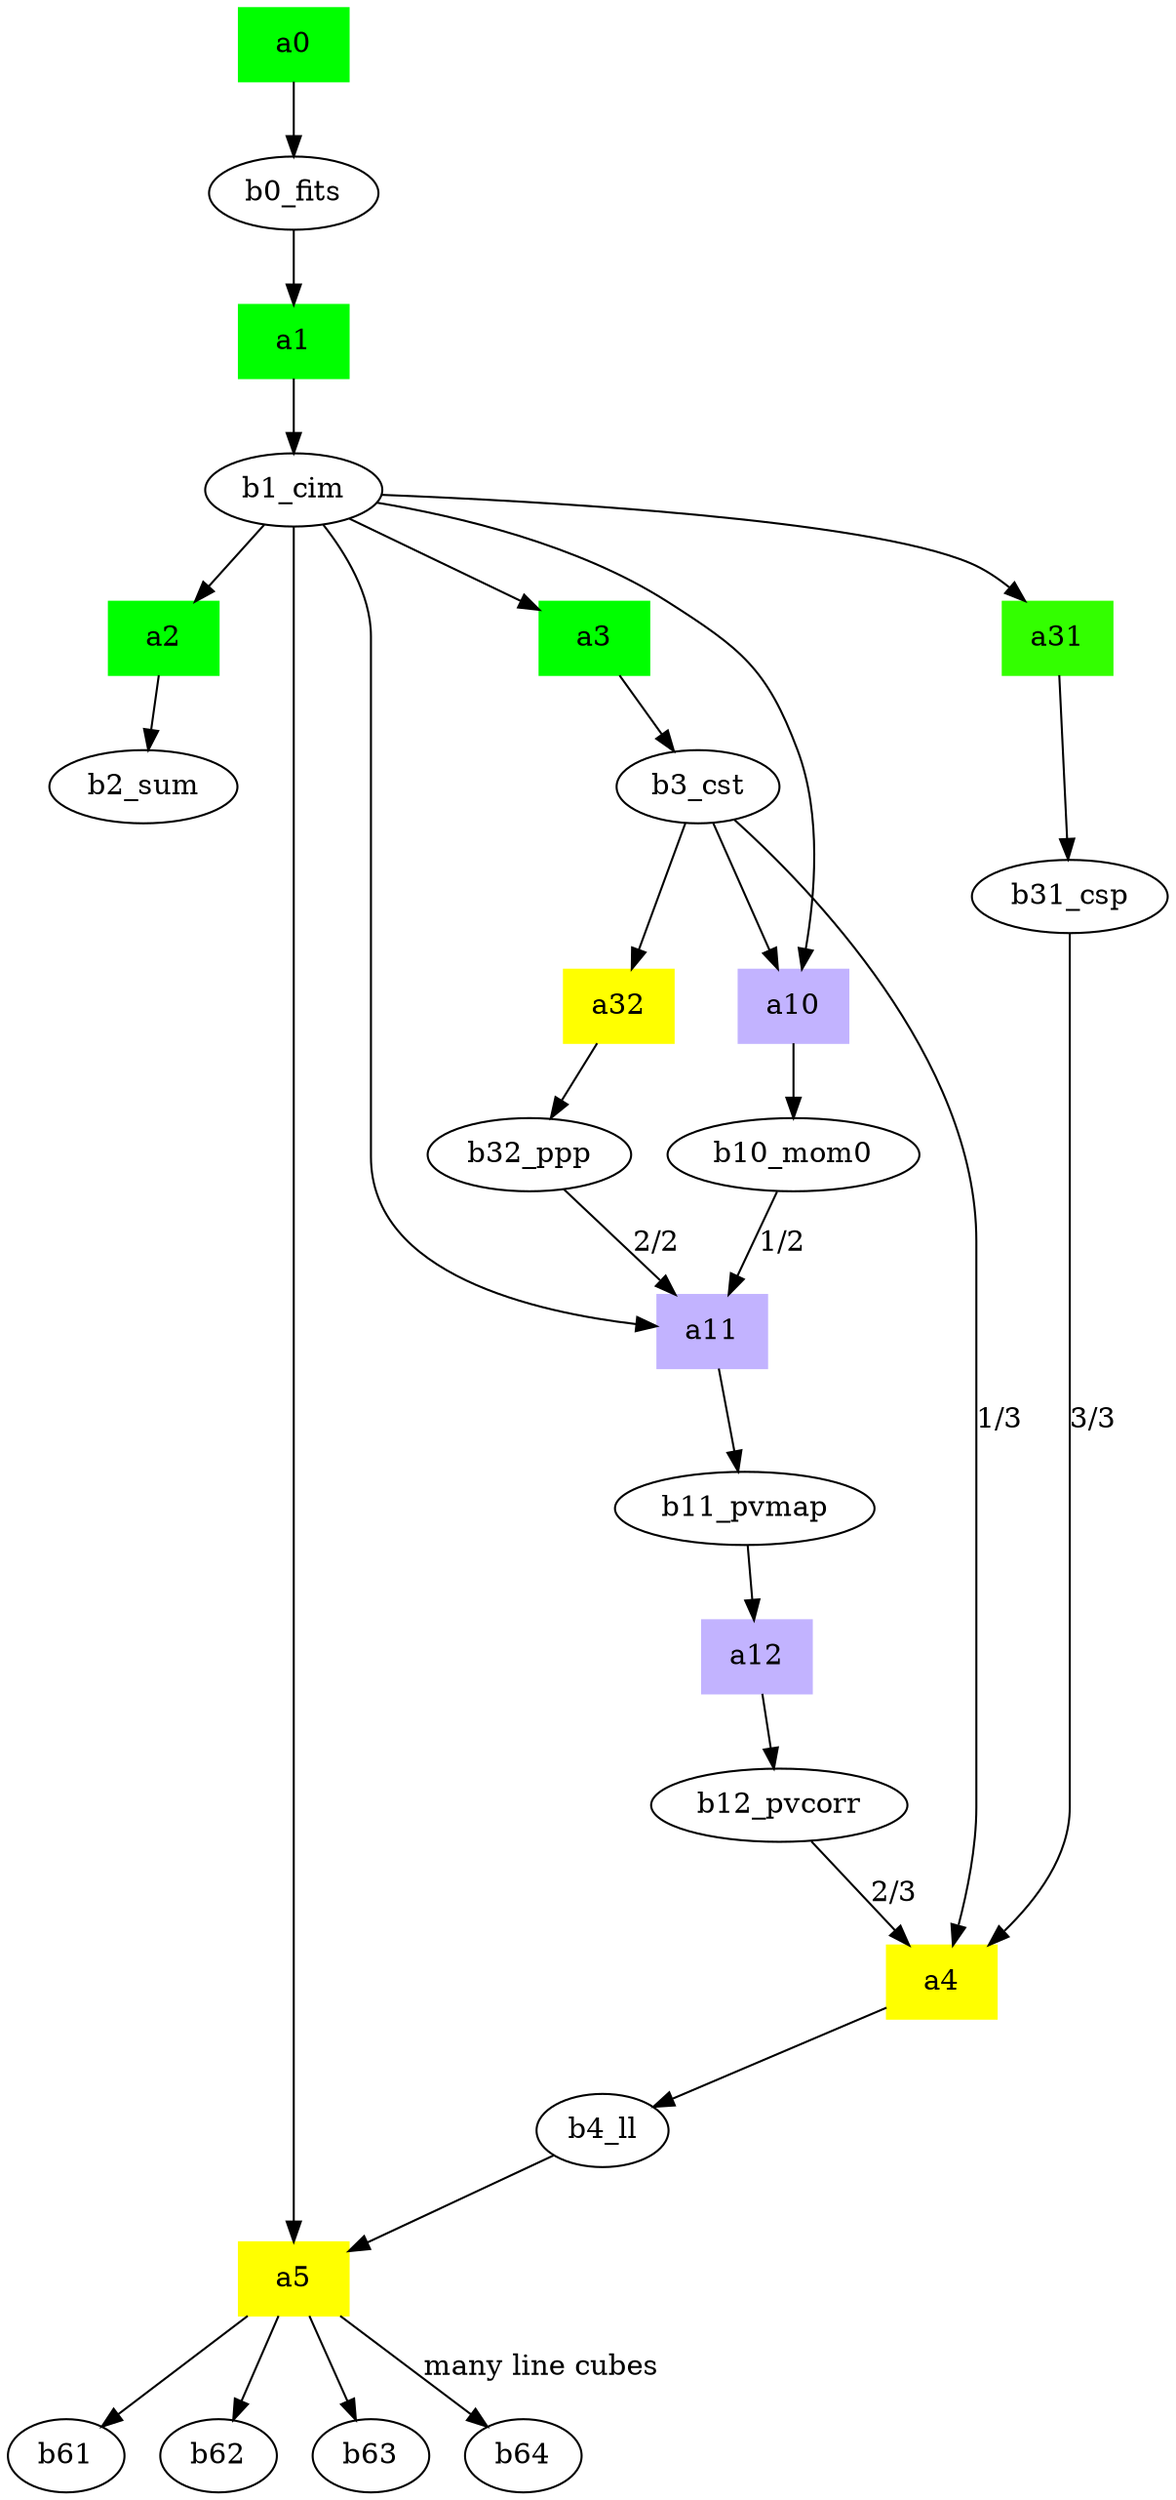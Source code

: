digraph flow5 {
  a0 [shape=box,style=filled,color=green];
  a1 [shape=box,style=filled,color=green];
  a0 -> b0_fits -> a1 -> b1_cim;
  b1_cim -> a2 -> b2_sum;
  a2 [shape=box,style=filled,color=green];
  a3 [shape=box,style=filled,color=green];
  a4 [shape=box,style=filled,color=yellow];
  a5 [shape=box,style=filled,color=yellow];
  b1_cim -> a3 -> b3_cst;
  b3_cst -> a4 [label="1/3"];
  a4 -> b4_ll ;
  b1_cim -> a5 [weight=8];
  b4_ll -> a5 ;
  a5 -> b61;
  a5 -> b62;
  a5 -> b63;
  a5 -> b64 [label="many line cubes"];
  a10 [shape=box,style=filled,color=".7 .3 1.0"];
  a11 [shape=box,style=filled,color=".7 .3 1.0"];
  a12 [shape=box,style=filled,color=".7 .3 1.0"];
  b1_cim -> a10;
  b3_cst  -> a10;
  a10 -> b10_mom0 ;
  b1_cim -> a11;
  // b3_cst -> a11;
  b10_mom0 -> a11 [label="1/2"];
  b32_ppp -> a11 [label="2/2"];
  a11 -> b11_pvmap -> a12 -> b12_pvcorr;
  b12_pvcorr -> a4 [label="2/3"];
  // Cubespectrum (and perhaps SpectrumMap)
  a31 [shape=box,style=filled,color="0.3 1.0 1.0"];
  b1_cim -> a31 -> b31_csp;
  b31_csp -> a4 [label="3/3"]
  // PeakPosPlot
  a32 [shape=box,style=filled,color=yellow];
  b3_cst -> a32 -> b32_ppp;
}

